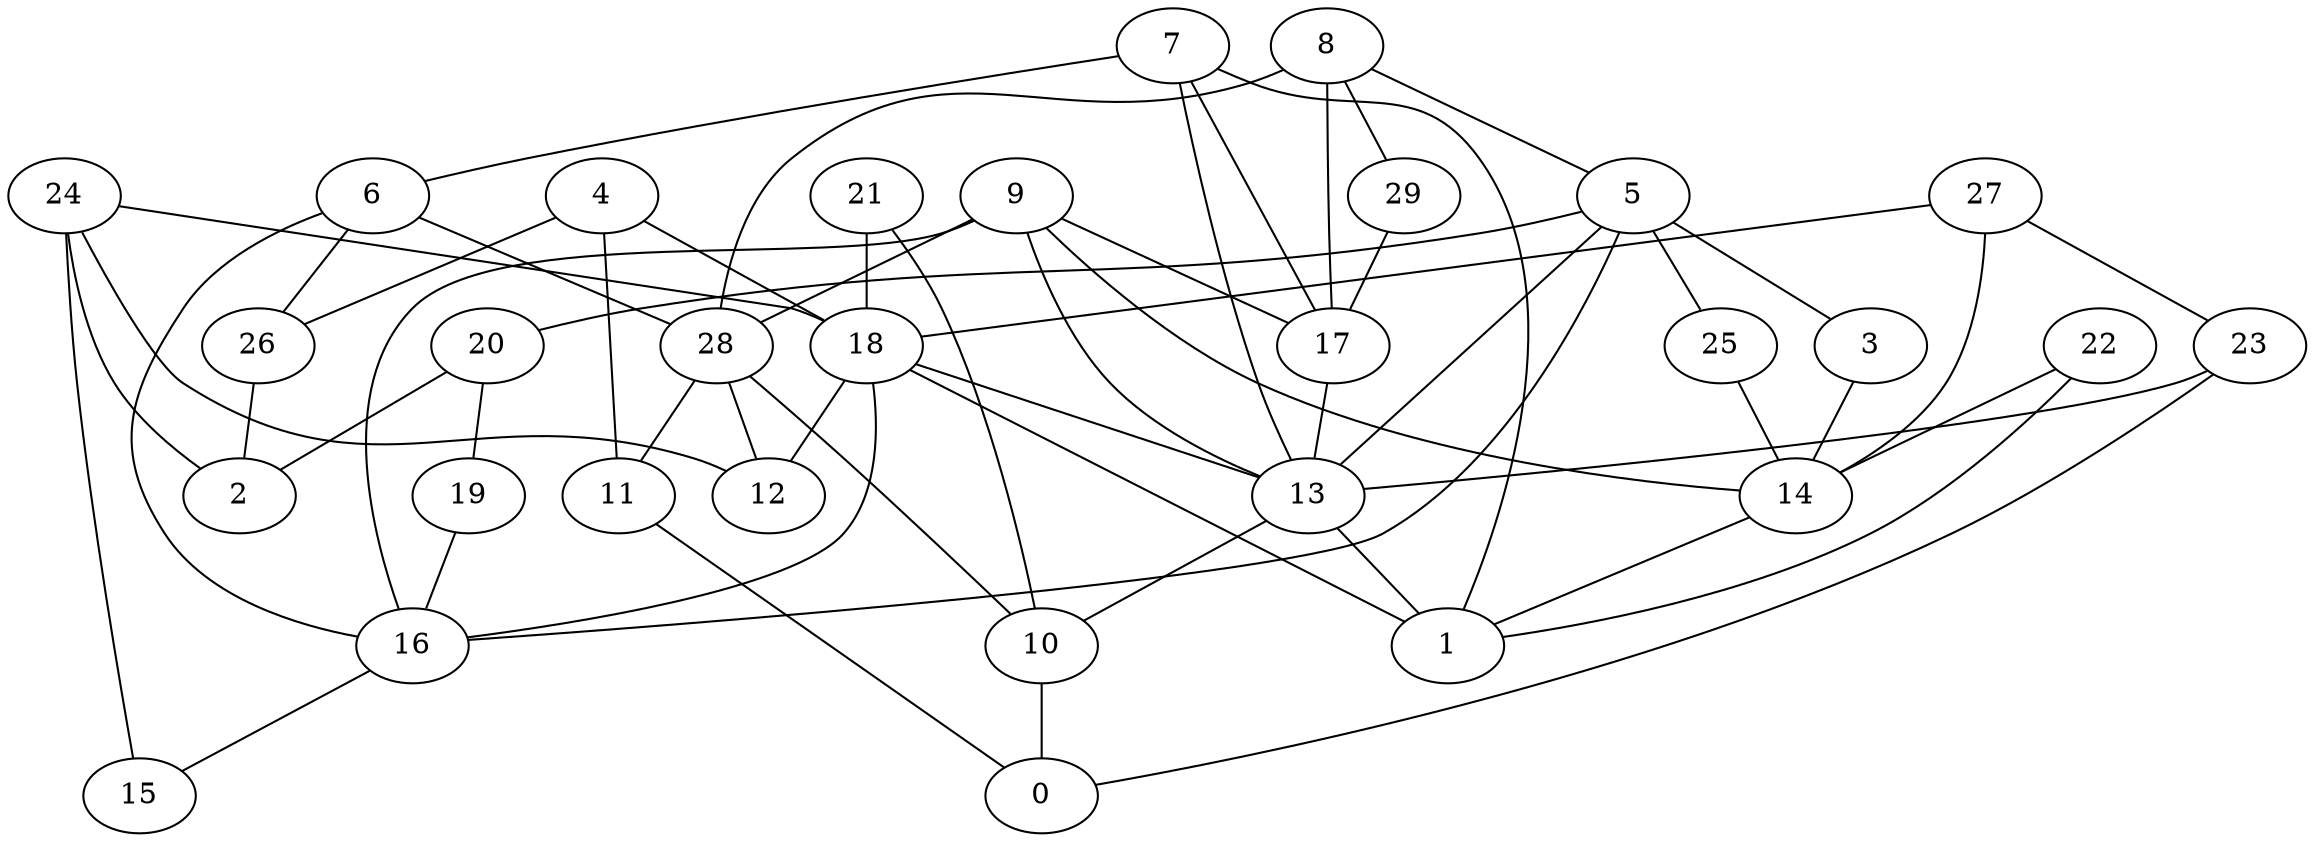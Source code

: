 digraph GG_graph {

subgraph G_graph {
edge [color = black]
"28" -> "12" [dir = none]
"28" -> "11" [dir = none]
"28" -> "10" [dir = none]
"25" -> "14" [dir = none]
"8" -> "5" [dir = none]
"8" -> "28" [dir = none]
"8" -> "17" [dir = none]
"8" -> "29" [dir = none]
"16" -> "15" [dir = none]
"29" -> "17" [dir = none]
"13" -> "10" [dir = none]
"13" -> "1" [dir = none]
"18" -> "12" [dir = none]
"18" -> "13" [dir = none]
"18" -> "16" [dir = none]
"18" -> "1" [dir = none]
"11" -> "0" [dir = none]
"22" -> "1" [dir = none]
"22" -> "14" [dir = none]
"9" -> "14" [dir = none]
"9" -> "16" [dir = none]
"9" -> "13" [dir = none]
"9" -> "28" [dir = none]
"9" -> "17" [dir = none]
"17" -> "13" [dir = none]
"24" -> "15" [dir = none]
"24" -> "18" [dir = none]
"24" -> "12" [dir = none]
"24" -> "2" [dir = none]
"4" -> "26" [dir = none]
"4" -> "18" [dir = none]
"4" -> "11" [dir = none]
"27" -> "14" [dir = none]
"27" -> "18" [dir = none]
"27" -> "23" [dir = none]
"7" -> "6" [dir = none]
"7" -> "1" [dir = none]
"7" -> "13" [dir = none]
"7" -> "17" [dir = none]
"10" -> "0" [dir = none]
"20" -> "19" [dir = none]
"20" -> "2" [dir = none]
"21" -> "10" [dir = none]
"21" -> "18" [dir = none]
"23" -> "13" [dir = none]
"23" -> "0" [dir = none]
"3" -> "14" [dir = none]
"6" -> "16" [dir = none]
"6" -> "28" [dir = none]
"6" -> "26" [dir = none]
"19" -> "16" [dir = none]
"14" -> "1" [dir = none]
"26" -> "2" [dir = none]
"5" -> "3" [dir = none]
"5" -> "25" [dir = none]
"5" -> "20" [dir = none]
"5" -> "13" [dir = none]
"5" -> "16" [dir = none]
}

}

